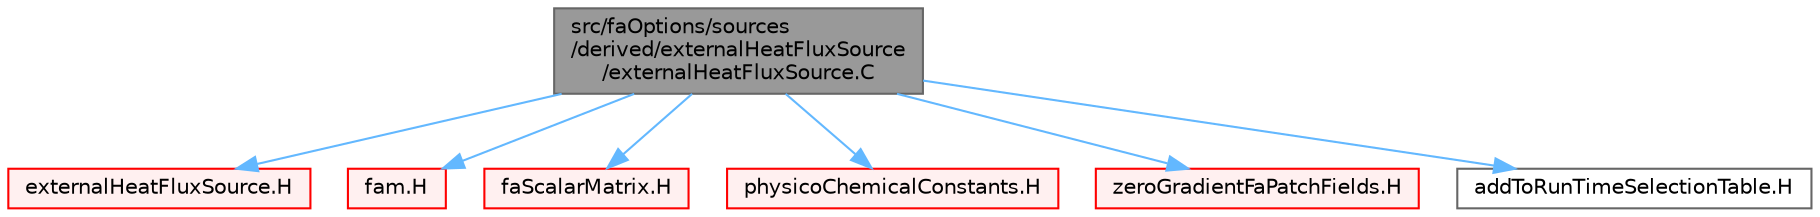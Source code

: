 digraph "src/faOptions/sources/derived/externalHeatFluxSource/externalHeatFluxSource.C"
{
 // LATEX_PDF_SIZE
  bgcolor="transparent";
  edge [fontname=Helvetica,fontsize=10,labelfontname=Helvetica,labelfontsize=10];
  node [fontname=Helvetica,fontsize=10,shape=box,height=0.2,width=0.4];
  Node1 [id="Node000001",label="src/faOptions/sources\l/derived/externalHeatFluxSource\l/externalHeatFluxSource.C",height=0.2,width=0.4,color="gray40", fillcolor="grey60", style="filled", fontcolor="black",tooltip=" "];
  Node1 -> Node2 [id="edge1_Node000001_Node000002",color="steelblue1",style="solid",tooltip=" "];
  Node2 [id="Node000002",label="externalHeatFluxSource.H",height=0.2,width=0.4,color="red", fillcolor="#FFF0F0", style="filled",URL="$externalHeatFluxSource_8H.html",tooltip=" "];
  Node1 -> Node438 [id="edge2_Node000001_Node000438",color="steelblue1",style="solid",tooltip=" "];
  Node438 [id="Node000438",label="fam.H",height=0.2,width=0.4,color="red", fillcolor="#FFF0F0", style="filled",URL="$fam_8H.html",tooltip="Namespace of functions to calculate implicit derivatives returning a matrix. Time derivatives are cal..."];
  Node1 -> Node460 [id="edge3_Node000001_Node000460",color="steelblue1",style="solid",tooltip=" "];
  Node460 [id="Node000460",label="faScalarMatrix.H",height=0.2,width=0.4,color="red", fillcolor="#FFF0F0", style="filled",URL="$faScalarMatrix_8H.html",tooltip=" "];
  Node1 -> Node461 [id="edge4_Node000001_Node000461",color="steelblue1",style="solid",tooltip=" "];
  Node461 [id="Node000461",label="physicoChemicalConstants.H",height=0.2,width=0.4,color="red", fillcolor="#FFF0F0", style="filled",URL="$physicoChemicalConstants_8H.html",tooltip=" "];
  Node1 -> Node462 [id="edge5_Node000001_Node000462",color="steelblue1",style="solid",tooltip=" "];
  Node462 [id="Node000462",label="zeroGradientFaPatchFields.H",height=0.2,width=0.4,color="red", fillcolor="#FFF0F0", style="filled",URL="$zeroGradientFaPatchFields_8H.html",tooltip=" "];
  Node1 -> Node464 [id="edge6_Node000001_Node000464",color="steelblue1",style="solid",tooltip=" "];
  Node464 [id="Node000464",label="addToRunTimeSelectionTable.H",height=0.2,width=0.4,color="grey40", fillcolor="white", style="filled",URL="$addToRunTimeSelectionTable_8H.html",tooltip="Macros for easy insertion into run-time selection tables."];
}
